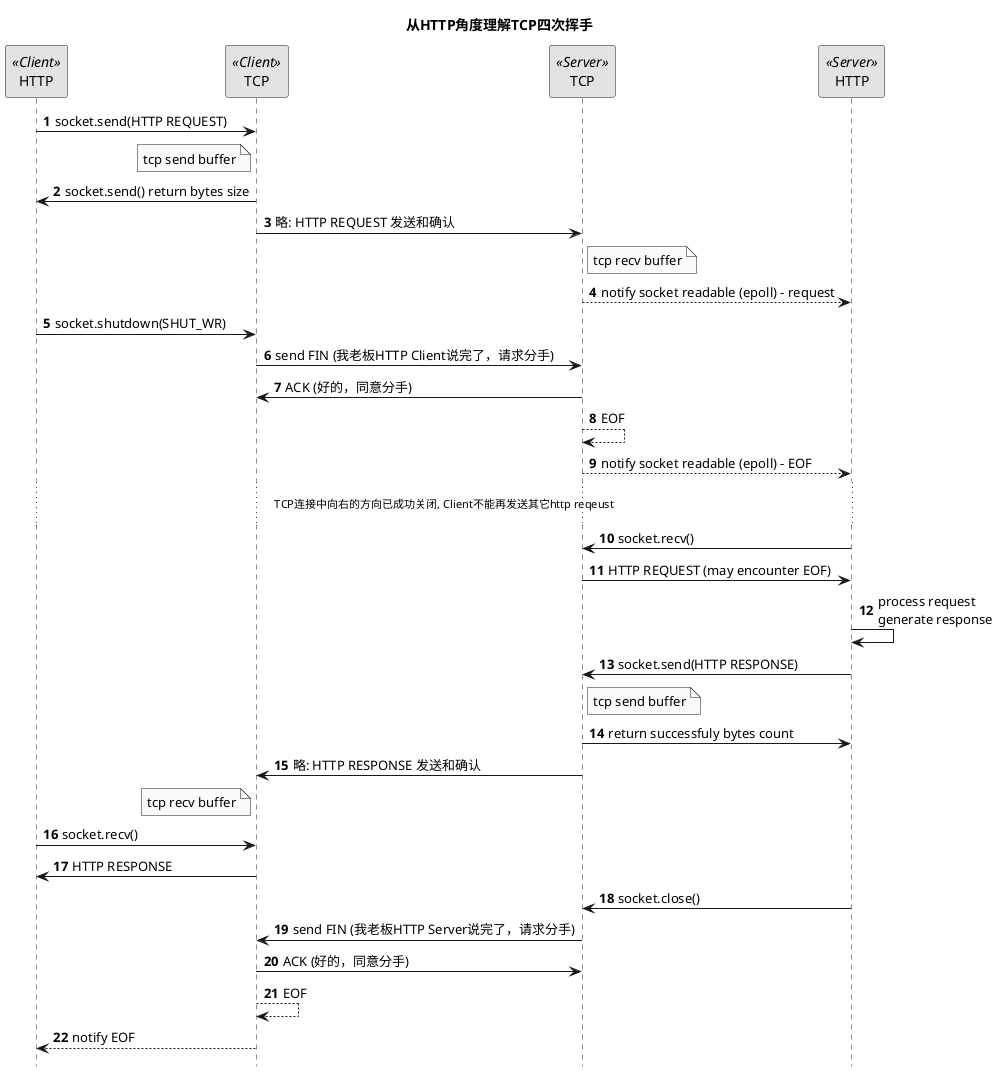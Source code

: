 @startuml
title 从HTTP角度理解TCP四次挥手
hide footbox
skinparam monochrome true
autonumber

participant "HTTP" as HTTP_Client << Client >> order 10
participant "TCP" as TCP_Client << Client >> order 20
participant "TCP" as TCP_Server << Server >> order 30
participant "HTTP" as HTTP_Server << Server >> order 40

'注释
HTTP_Client -> TCP_Client: socket.send(HTTP REQUEST)
note left of TCP_Client: tcp send buffer
HTTP_Client <- TCP_Client: socket.send() return bytes size
TCP_Client -> TCP_Server: 略: HTTP REQUEST 发送和确认
note right of TCP_Server: tcp recv buffer
TCP_Server --> HTTP_Server: notify socket readable (epoll) - request
HTTP_Client -> TCP_Client: socket.shutdown(SHUT_WR)
TCP_Client -> TCP_Server: send FIN (我老板HTTP Client说完了，请求分手)
TCP_Client <- TCP_Server: ACK (好的，同意分手)
TCP_Server --> TCP_Server: EOF
TCP_Server --> HTTP_Server: notify socket readable (epoll) - EOF
... TCP连接中向右的方向已成功关闭, Client不能再发送其它http reqeust ...
TCP_Server <- HTTP_Server: socket.recv()
TCP_Server -> HTTP_Server: HTTP REQUEST (may encounter EOF)
HTTP_Server -> HTTP_Server: process request\ngenerate response
TCP_Server <- HTTP_Server: socket.send(HTTP RESPONSE)
note right of TCP_Server: tcp send buffer
TCP_Server -> HTTP_Server: return successfuly bytes count
TCP_Client <- TCP_Server: 略: HTTP RESPONSE 发送和确认
note left of TCP_Client: tcp recv buffer
HTTP_Client -> TCP_Client: socket.recv()
HTTP_Client <- TCP_Client: HTTP RESPONSE
TCP_Server <- HTTP_Server: socket.close()
TCP_Client <- TCP_Server: send FIN (我老板HTTP Server说完了，请求分手)
TCP_Client -> TCP_Server: ACK (好的，同意分手)
TCP_Client --> TCP_Client: EOF
HTTP_Client <-- TCP_Client: notify EOF

@enduml
